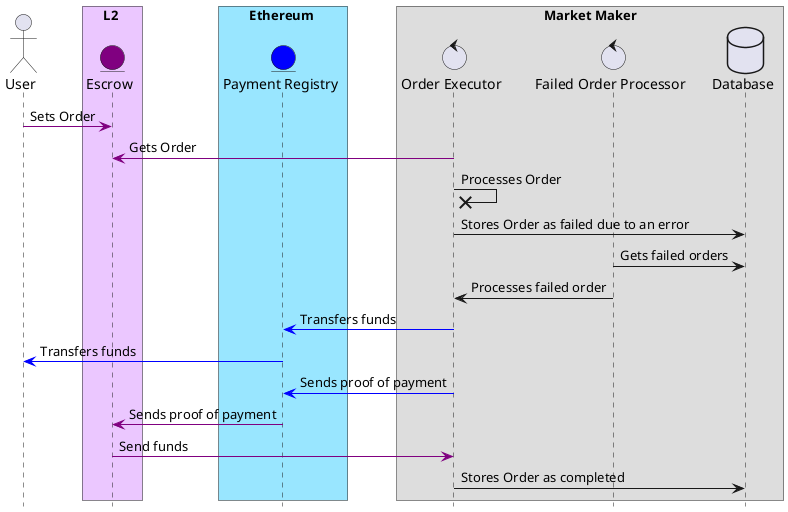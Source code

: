 @startuml
hide footbox
actor User as U
box L2 #ebc7ff
entity Escrow as E #purple
end box
box Ethereum #99e6ff
entity "Payment Registry" as PR #blue
end box
box "Market Maker"
control "Order Executor" as OP
control "Failed Order Processor" as FOP
database Database
end box

U -[#purple]> E : Sets Order
OP -[#purple]> E : Gets Order
OP ->x OP : Processes Order
OP -> Database : Stores Order as failed due to an error
FOP -> Database : Gets failed orders
FOP -> OP : Processes failed order
OP -[#blue]> PR : Transfers funds
PR -[#blue]> U: Transfers funds
OP -[#blue]> PR : Sends proof of payment
PR -[#purple]> E : Sends proof of payment
E -[#purple]> OP : Send funds
OP -> Database : Stores Order as completed

@enduml
